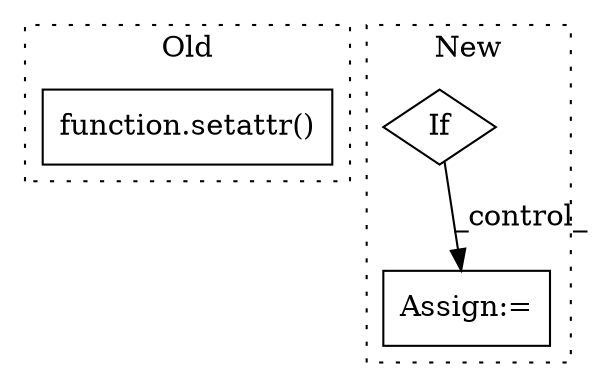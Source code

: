 digraph G {
subgraph cluster0 {
1 [label="function.setattr()" a="75" s="1191,1243" l="8,1" shape="box"];
label = "Old";
style="dotted";
}
subgraph cluster1 {
2 [label="If" a="96" s="1073,1113" l="3,18" shape="diamond"];
3 [label="Assign:=" a="68" s="1230" l="3" shape="box"];
label = "New";
style="dotted";
}
2 -> 3 [label="_control_"];
}